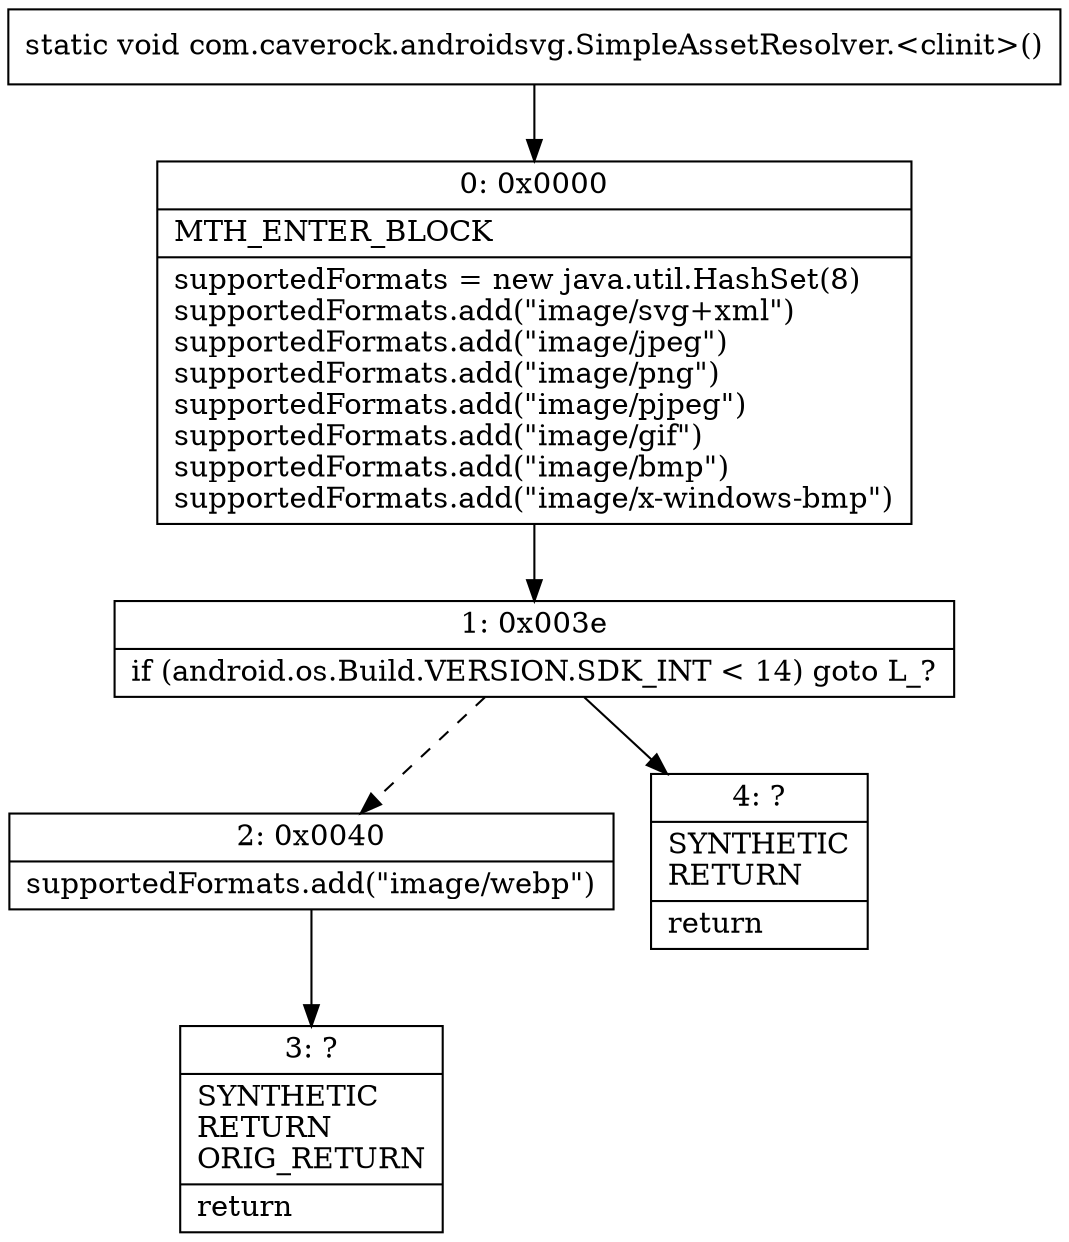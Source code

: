 digraph "CFG forcom.caverock.androidsvg.SimpleAssetResolver.\<clinit\>()V" {
Node_0 [shape=record,label="{0\:\ 0x0000|MTH_ENTER_BLOCK\l|supportedFormats = new java.util.HashSet(8)\lsupportedFormats.add(\"image\/svg+xml\")\lsupportedFormats.add(\"image\/jpeg\")\lsupportedFormats.add(\"image\/png\")\lsupportedFormats.add(\"image\/pjpeg\")\lsupportedFormats.add(\"image\/gif\")\lsupportedFormats.add(\"image\/bmp\")\lsupportedFormats.add(\"image\/x\-windows\-bmp\")\l}"];
Node_1 [shape=record,label="{1\:\ 0x003e|if (android.os.Build.VERSION.SDK_INT \< 14) goto L_?\l}"];
Node_2 [shape=record,label="{2\:\ 0x0040|supportedFormats.add(\"image\/webp\")\l}"];
Node_3 [shape=record,label="{3\:\ ?|SYNTHETIC\lRETURN\lORIG_RETURN\l|return\l}"];
Node_4 [shape=record,label="{4\:\ ?|SYNTHETIC\lRETURN\l|return\l}"];
MethodNode[shape=record,label="{static void com.caverock.androidsvg.SimpleAssetResolver.\<clinit\>() }"];
MethodNode -> Node_0;
Node_0 -> Node_1;
Node_1 -> Node_2[style=dashed];
Node_1 -> Node_4;
Node_2 -> Node_3;
}

